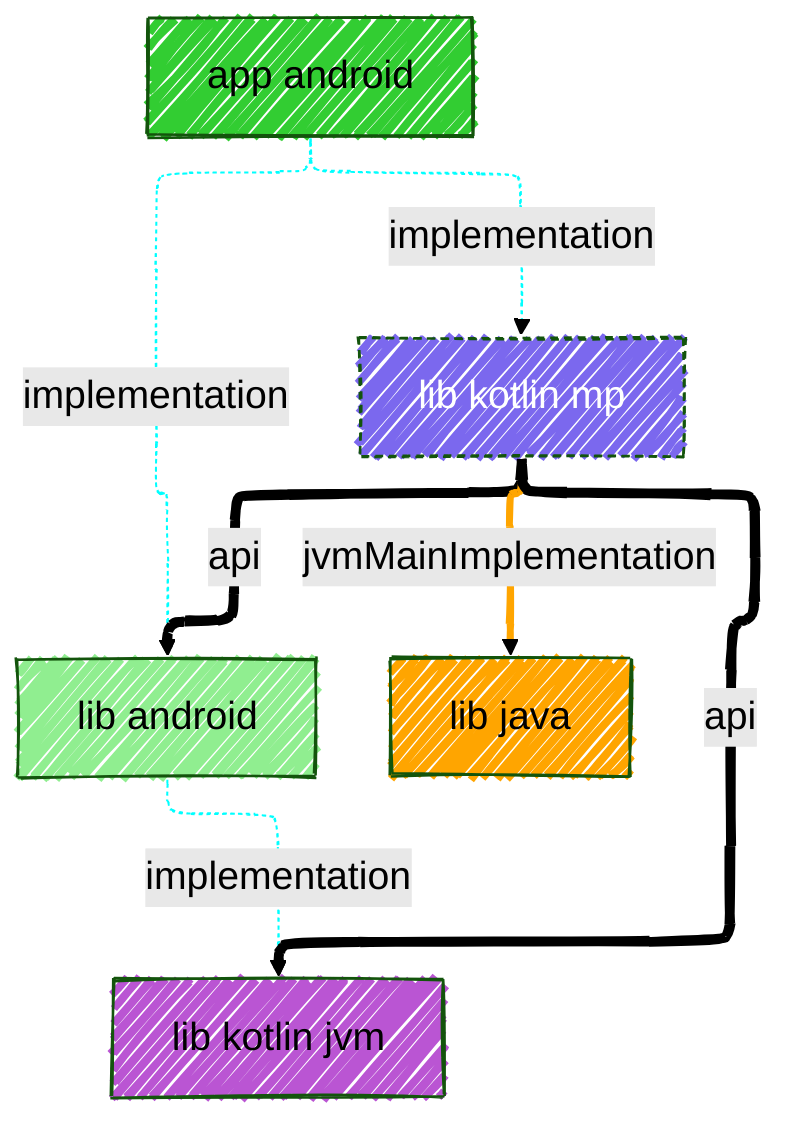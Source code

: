 ---
config:
  layout: elk
  look: handDrawn
  theme: forest
  elk:
    mergeEdges: true
    forceNodeModelOrder: true
    nodePlacementStrategy: LINEAR_SEGMENTS
    cycleBreakingStrategy: INTERACTIVE
    considerModelOrder: PREFER_EDGES
  themeVariables:
    background: #FFF
    fontFamily: arial
    lineColor: #55FF55
    primaryBorderColor: #FF5555
    primaryColor: #ABC123
    darkMode: true
    fontSize: 20px
    defaultLinkColor: #5555FF
---
graph TD
  app_android["app android"]
  lib_android["lib android"]
  lib_java["lib java"]
  lib_kotlin_jvm["lib kotlin jvm"]
  lib_kotlin_mp["lib kotlin mp"]
  style app_android fill:limegreen,fillcolor:limegreen
  style lib_android fill:lightgreen,fillcolor:lightgreen
  style lib_java fill:orange,fillcolor:orange
  style lib_kotlin_jvm fill:mediumorchid,fillcolor:mediumorchid
  style lib_kotlin_mp fill:mediumslateblue,color:white,stroke-dasharray:4 3 2 1,font-size:20px,fillcolor:mediumslateblue
  app_android -.implementation.-> lib_android
  linkStyle 0 stroke:aqua
  app_android -.implementation.-> lib_kotlin_mp
  linkStyle 1 stroke:aqua
  lib_android -.implementation.-> lib_kotlin_jvm
  linkStyle 2 stroke:aqua
  lib_kotlin_mp --api--> lib_android
  linkStyle 3 stroke-width:5px
  lib_kotlin_mp ==jvmMainImplementation==> lib_java
  linkStyle 4 stroke:orange
  lib_kotlin_mp --api--> lib_kotlin_jvm
  linkStyle 5 stroke-width:5px
